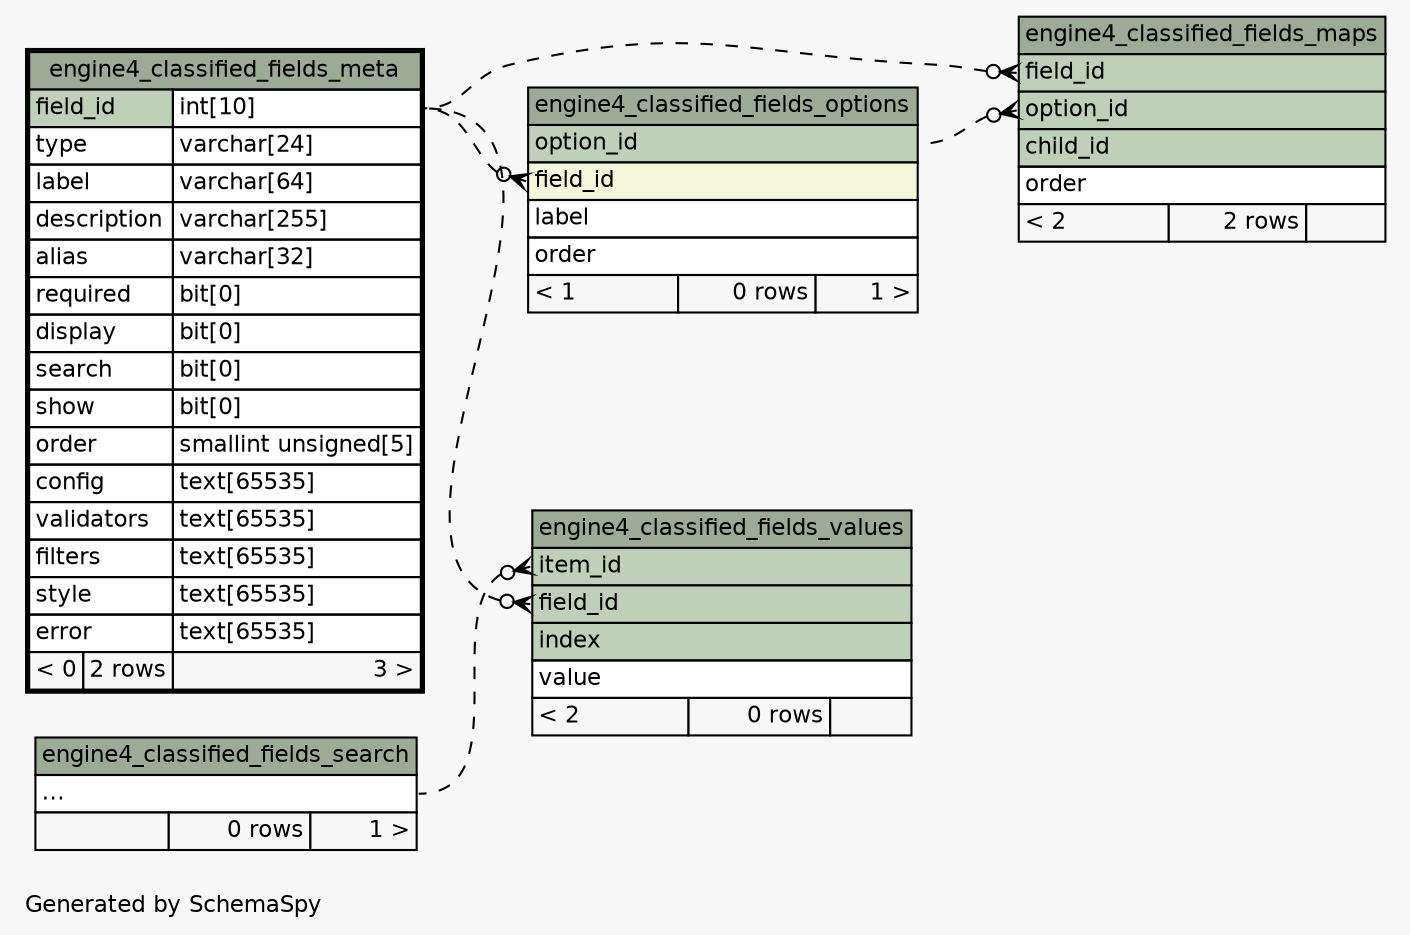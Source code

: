 // dot 2.38.0 on Windows 10 10.0
// SchemaSpy rev 590
digraph "impliedTwoDegreesRelationshipsDiagram" {
  graph [
    rankdir="RL"
    bgcolor="#f7f7f7"
    label="\nGenerated by SchemaSpy"
    labeljust="l"
    nodesep="0.18"
    ranksep="0.46"
    fontname="Helvetica"
    fontsize="11"
  ];
  node [
    fontname="Helvetica"
    fontsize="11"
    shape="plaintext"
  ];
  edge [
    arrowsize="0.8"
  ];
  "engine4_classified_fields_maps":"field_id":w -> "engine4_classified_fields_meta":"field_id.type":e [arrowhead=none dir=back arrowtail=crowodot style=dashed];
  "engine4_classified_fields_maps":"option_id":w -> "engine4_classified_fields_options":"option_id":e [arrowhead=none dir=back arrowtail=crowodot style=dashed];
  "engine4_classified_fields_options":"field_id":w -> "engine4_classified_fields_meta":"field_id.type":e [arrowhead=none dir=back arrowtail=crowodot style=dashed];
  "engine4_classified_fields_values":"field_id":w -> "engine4_classified_fields_meta":"field_id.type":e [arrowhead=none dir=back arrowtail=crowodot style=dashed];
  "engine4_classified_fields_values":"item_id":w -> "engine4_classified_fields_search":"elipses":e [arrowhead=none dir=back arrowtail=crowodot style=dashed];
  "engine4_classified_fields_maps" [
    label=<
    <TABLE BORDER="0" CELLBORDER="1" CELLSPACING="0" BGCOLOR="#ffffff">
      <TR><TD COLSPAN="3" BGCOLOR="#9bab96" ALIGN="CENTER">engine4_classified_fields_maps</TD></TR>
      <TR><TD PORT="field_id" COLSPAN="3" BGCOLOR="#bed1b8" ALIGN="LEFT">field_id</TD></TR>
      <TR><TD PORT="option_id" COLSPAN="3" BGCOLOR="#bed1b8" ALIGN="LEFT">option_id</TD></TR>
      <TR><TD PORT="child_id" COLSPAN="3" BGCOLOR="#bed1b8" ALIGN="LEFT">child_id</TD></TR>
      <TR><TD PORT="order" COLSPAN="3" ALIGN="LEFT">order</TD></TR>
      <TR><TD ALIGN="LEFT" BGCOLOR="#f7f7f7">&lt; 2</TD><TD ALIGN="RIGHT" BGCOLOR="#f7f7f7">2 rows</TD><TD ALIGN="RIGHT" BGCOLOR="#f7f7f7">  </TD></TR>
    </TABLE>>
    URL="engine4_classified_fields_maps.html"
    tooltip="engine4_classified_fields_maps"
  ];
  "engine4_classified_fields_meta" [
    label=<
    <TABLE BORDER="2" CELLBORDER="1" CELLSPACING="0" BGCOLOR="#ffffff">
      <TR><TD COLSPAN="3" BGCOLOR="#9bab96" ALIGN="CENTER">engine4_classified_fields_meta</TD></TR>
      <TR><TD PORT="field_id" COLSPAN="2" BGCOLOR="#bed1b8" ALIGN="LEFT">field_id</TD><TD PORT="field_id.type" ALIGN="LEFT">int[10]</TD></TR>
      <TR><TD PORT="type" COLSPAN="2" ALIGN="LEFT">type</TD><TD PORT="type.type" ALIGN="LEFT">varchar[24]</TD></TR>
      <TR><TD PORT="label" COLSPAN="2" ALIGN="LEFT">label</TD><TD PORT="label.type" ALIGN="LEFT">varchar[64]</TD></TR>
      <TR><TD PORT="description" COLSPAN="2" ALIGN="LEFT">description</TD><TD PORT="description.type" ALIGN="LEFT">varchar[255]</TD></TR>
      <TR><TD PORT="alias" COLSPAN="2" ALIGN="LEFT">alias</TD><TD PORT="alias.type" ALIGN="LEFT">varchar[32]</TD></TR>
      <TR><TD PORT="required" COLSPAN="2" ALIGN="LEFT">required</TD><TD PORT="required.type" ALIGN="LEFT">bit[0]</TD></TR>
      <TR><TD PORT="display" COLSPAN="2" ALIGN="LEFT">display</TD><TD PORT="display.type" ALIGN="LEFT">bit[0]</TD></TR>
      <TR><TD PORT="search" COLSPAN="2" ALIGN="LEFT">search</TD><TD PORT="search.type" ALIGN="LEFT">bit[0]</TD></TR>
      <TR><TD PORT="show" COLSPAN="2" ALIGN="LEFT">show</TD><TD PORT="show.type" ALIGN="LEFT">bit[0]</TD></TR>
      <TR><TD PORT="order" COLSPAN="2" ALIGN="LEFT">order</TD><TD PORT="order.type" ALIGN="LEFT">smallint unsigned[5]</TD></TR>
      <TR><TD PORT="config" COLSPAN="2" ALIGN="LEFT">config</TD><TD PORT="config.type" ALIGN="LEFT">text[65535]</TD></TR>
      <TR><TD PORT="validators" COLSPAN="2" ALIGN="LEFT">validators</TD><TD PORT="validators.type" ALIGN="LEFT">text[65535]</TD></TR>
      <TR><TD PORT="filters" COLSPAN="2" ALIGN="LEFT">filters</TD><TD PORT="filters.type" ALIGN="LEFT">text[65535]</TD></TR>
      <TR><TD PORT="style" COLSPAN="2" ALIGN="LEFT">style</TD><TD PORT="style.type" ALIGN="LEFT">text[65535]</TD></TR>
      <TR><TD PORT="error" COLSPAN="2" ALIGN="LEFT">error</TD><TD PORT="error.type" ALIGN="LEFT">text[65535]</TD></TR>
      <TR><TD ALIGN="LEFT" BGCOLOR="#f7f7f7">&lt; 0</TD><TD ALIGN="RIGHT" BGCOLOR="#f7f7f7">2 rows</TD><TD ALIGN="RIGHT" BGCOLOR="#f7f7f7">3 &gt;</TD></TR>
    </TABLE>>
    URL="engine4_classified_fields_meta.html"
    tooltip="engine4_classified_fields_meta"
  ];
  "engine4_classified_fields_options" [
    label=<
    <TABLE BORDER="0" CELLBORDER="1" CELLSPACING="0" BGCOLOR="#ffffff">
      <TR><TD COLSPAN="3" BGCOLOR="#9bab96" ALIGN="CENTER">engine4_classified_fields_options</TD></TR>
      <TR><TD PORT="option_id" COLSPAN="3" BGCOLOR="#bed1b8" ALIGN="LEFT">option_id</TD></TR>
      <TR><TD PORT="field_id" COLSPAN="3" BGCOLOR="#f4f7da" ALIGN="LEFT">field_id</TD></TR>
      <TR><TD PORT="label" COLSPAN="3" ALIGN="LEFT">label</TD></TR>
      <TR><TD PORT="order" COLSPAN="3" ALIGN="LEFT">order</TD></TR>
      <TR><TD ALIGN="LEFT" BGCOLOR="#f7f7f7">&lt; 1</TD><TD ALIGN="RIGHT" BGCOLOR="#f7f7f7">0 rows</TD><TD ALIGN="RIGHT" BGCOLOR="#f7f7f7">1 &gt;</TD></TR>
    </TABLE>>
    URL="engine4_classified_fields_options.html"
    tooltip="engine4_classified_fields_options"
  ];
  "engine4_classified_fields_search" [
    label=<
    <TABLE BORDER="0" CELLBORDER="1" CELLSPACING="0" BGCOLOR="#ffffff">
      <TR><TD COLSPAN="3" BGCOLOR="#9bab96" ALIGN="CENTER">engine4_classified_fields_search</TD></TR>
      <TR><TD PORT="elipses" COLSPAN="3" ALIGN="LEFT">...</TD></TR>
      <TR><TD ALIGN="LEFT" BGCOLOR="#f7f7f7">  </TD><TD ALIGN="RIGHT" BGCOLOR="#f7f7f7">0 rows</TD><TD ALIGN="RIGHT" BGCOLOR="#f7f7f7">1 &gt;</TD></TR>
    </TABLE>>
    URL="engine4_classified_fields_search.html"
    tooltip="engine4_classified_fields_search"
  ];
  "engine4_classified_fields_values" [
    label=<
    <TABLE BORDER="0" CELLBORDER="1" CELLSPACING="0" BGCOLOR="#ffffff">
      <TR><TD COLSPAN="3" BGCOLOR="#9bab96" ALIGN="CENTER">engine4_classified_fields_values</TD></TR>
      <TR><TD PORT="item_id" COLSPAN="3" BGCOLOR="#bed1b8" ALIGN="LEFT">item_id</TD></TR>
      <TR><TD PORT="field_id" COLSPAN="3" BGCOLOR="#bed1b8" ALIGN="LEFT">field_id</TD></TR>
      <TR><TD PORT="index" COLSPAN="3" BGCOLOR="#bed1b8" ALIGN="LEFT">index</TD></TR>
      <TR><TD PORT="value" COLSPAN="3" ALIGN="LEFT">value</TD></TR>
      <TR><TD ALIGN="LEFT" BGCOLOR="#f7f7f7">&lt; 2</TD><TD ALIGN="RIGHT" BGCOLOR="#f7f7f7">0 rows</TD><TD ALIGN="RIGHT" BGCOLOR="#f7f7f7">  </TD></TR>
    </TABLE>>
    URL="engine4_classified_fields_values.html"
    tooltip="engine4_classified_fields_values"
  ];
}
